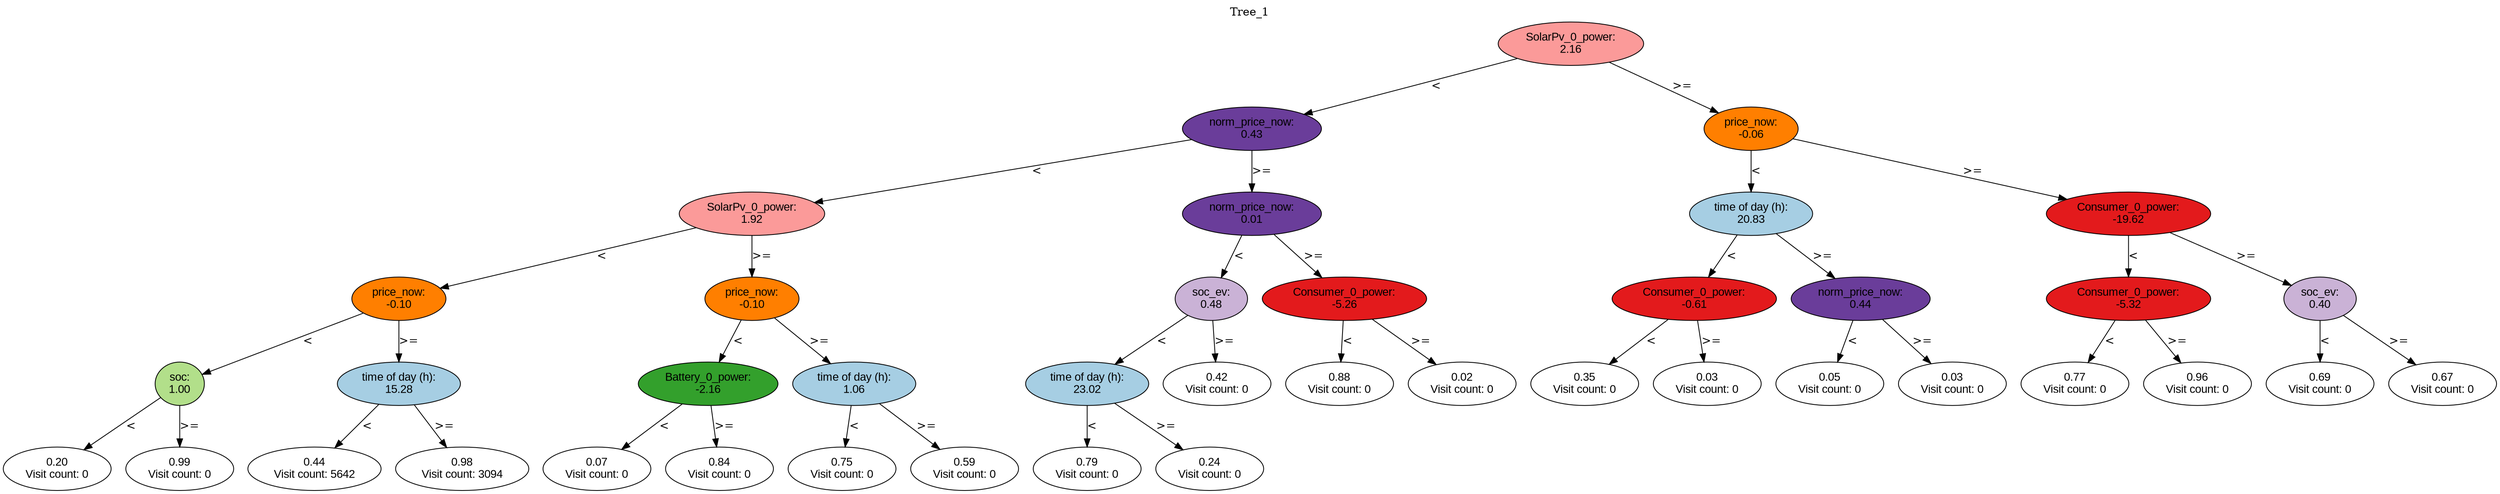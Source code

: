 digraph BST {
    node [fontname="Arial" style=filled colorscheme=paired12];
    0 [ label = "SolarPv_0_power:
2.16" fillcolor=5];
    1 [ label = "norm_price_now:
0.43" fillcolor=10];
    2 [ label = "SolarPv_0_power:
1.92" fillcolor=5];
    3 [ label = "price_now:
-0.10" fillcolor=8];
    4 [ label = "soc:
1.00" fillcolor=3];
    5 [ label = "0.20
Visit count: 0" fillcolor=white];
    6 [ label = "0.99
Visit count: 0" fillcolor=white];
    7 [ label = "time of day (h):
15.28" fillcolor=1];
    8 [ label = "0.44
Visit count: 5642" fillcolor=white];
    9 [ label = "0.98
Visit count: 3094" fillcolor=white];
    10 [ label = "price_now:
-0.10" fillcolor=8];
    11 [ label = "Battery_0_power:
-2.16" fillcolor=4];
    12 [ label = "0.07
Visit count: 0" fillcolor=white];
    13 [ label = "0.84
Visit count: 0" fillcolor=white];
    14 [ label = "time of day (h):
1.06" fillcolor=1];
    15 [ label = "0.75
Visit count: 0" fillcolor=white];
    16 [ label = "0.59
Visit count: 0" fillcolor=white];
    17 [ label = "norm_price_now:
0.01" fillcolor=10];
    18 [ label = "soc_ev:
0.48" fillcolor=9];
    19 [ label = "time of day (h):
23.02" fillcolor=1];
    20 [ label = "0.79
Visit count: 0" fillcolor=white];
    21 [ label = "0.24
Visit count: 0" fillcolor=white];
    22 [ label = "0.42
Visit count: 0" fillcolor=white];
    23 [ label = "Consumer_0_power:
-5.26" fillcolor=6];
    24 [ label = "0.88
Visit count: 0" fillcolor=white];
    25 [ label = "0.02
Visit count: 0" fillcolor=white];
    26 [ label = "price_now:
-0.06" fillcolor=8];
    27 [ label = "time of day (h):
20.83" fillcolor=1];
    28 [ label = "Consumer_0_power:
-0.61" fillcolor=6];
    29 [ label = "0.35
Visit count: 0" fillcolor=white];
    30 [ label = "0.03
Visit count: 0" fillcolor=white];
    31 [ label = "norm_price_now:
0.44" fillcolor=10];
    32 [ label = "0.05
Visit count: 0" fillcolor=white];
    33 [ label = "0.03
Visit count: 0" fillcolor=white];
    34 [ label = "Consumer_0_power:
-19.62" fillcolor=6];
    35 [ label = "Consumer_0_power:
-5.32" fillcolor=6];
    36 [ label = "0.77
Visit count: 0" fillcolor=white];
    37 [ label = "0.96
Visit count: 0" fillcolor=white];
    38 [ label = "soc_ev:
0.40" fillcolor=9];
    39 [ label = "0.69
Visit count: 0" fillcolor=white];
    40 [ label = "0.67
Visit count: 0" fillcolor=white];

    0  -> 1[ label = "<"];
    0  -> 26[ label = ">="];
    1  -> 2[ label = "<"];
    1  -> 17[ label = ">="];
    2  -> 3[ label = "<"];
    2  -> 10[ label = ">="];
    3  -> 4[ label = "<"];
    3  -> 7[ label = ">="];
    4  -> 5[ label = "<"];
    4  -> 6[ label = ">="];
    7  -> 8[ label = "<"];
    7  -> 9[ label = ">="];
    10  -> 11[ label = "<"];
    10  -> 14[ label = ">="];
    11  -> 12[ label = "<"];
    11  -> 13[ label = ">="];
    14  -> 15[ label = "<"];
    14  -> 16[ label = ">="];
    17  -> 18[ label = "<"];
    17  -> 23[ label = ">="];
    18  -> 19[ label = "<"];
    18  -> 22[ label = ">="];
    19  -> 20[ label = "<"];
    19  -> 21[ label = ">="];
    23  -> 24[ label = "<"];
    23  -> 25[ label = ">="];
    26  -> 27[ label = "<"];
    26  -> 34[ label = ">="];
    27  -> 28[ label = "<"];
    27  -> 31[ label = ">="];
    28  -> 29[ label = "<"];
    28  -> 30[ label = ">="];
    31  -> 32[ label = "<"];
    31  -> 33[ label = ">="];
    34  -> 35[ label = "<"];
    34  -> 38[ label = ">="];
    35  -> 36[ label = "<"];
    35  -> 37[ label = ">="];
    38  -> 39[ label = "<"];
    38  -> 40[ label = ">="];

    labelloc="t";
    label="Tree_1";
}